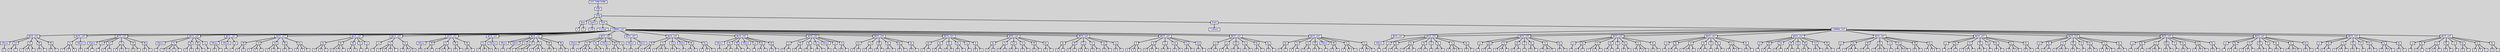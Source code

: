 digraph {

	ordering=out;
	ranksep=.4;
	bgcolor="lightgrey"; node [shape=box, fixedsize=false, fontsize=12, fontname="Helvetica-bold", fontcolor="blue"
		width=.25, height=.25, color="black", fillcolor="white", style="filled, solid, bold"];
	edge [arrowsize=.5, color="black", style="bold"]

  n0 [label="LIST_FUNCTIONS"];
  n1 [label="main"];
  n1 [label="main"];
  n2 [label="Song"];
  n2 [label="Song"];
  n3 [label="Beat"];
  n3 [label="Beat"];
  n4 [label="4"];
  n5 [label="4"];
  n6 [label="Speed"];
  n6 [label="Speed"];
  n7 [label="110"];
  n8 [label="Track"];
  n8 [label="Track"];
  n9 [label="\"Ocarina\""];
  n10 [label="COMPAS_LIST"];
  n10 [label="COMPAS_LIST"];
  n11 [label="NOTE_LIST"];
  n11 [label="NOTE_LIST"];
  n12 [label="Silence"];
  n12 [label="Silence"];
  n13 [label="b"];
  n14 [label="Sol"];
  n14 [label="Sol"];
  n15 [label="6"];
  n16 [label="c"];
  n17 [label="Fa"];
  n17 [label="Fa"];
  n18 [label="#"];
  n19 [label="6"];
  n20 [label="c"];
  n21 [label="Mi"];
  n21 [label="Mi"];
  n22 [label="6"];
  n23 [label="c"];
  n24 [label="Mi"];
  n24 [label="Mi"];
  n25 [label="6"];
  n26 [label="c"];
  n27 [label="NOTE_LIST"];
  n27 [label="NOTE_LIST"];
  n28 [label="Fa"];
  n28 [label="Fa"];
  n29 [label="#"];
  n30 [label="6"];
  n31 [label="b"];
  n32 [label="Silence"];
  n32 [label="Silence"];
  n33 [label="b"];
  n34 [label="NOTE_LIST"];
  n34 [label="NOTE_LIST"];
  n35 [label="Silence"];
  n35 [label="Silence"];
  n36 [label="n"];
  n37 [label="*"];
  n38 [label="La"];
  n38 [label="La"];
  n39 [label="c"];
  n40 [label="Sol"];
  n40 [label="Sol"];
  n41 [label="6"];
  n42 [label="c"];
  n43 [label="Fa"];
  n43 [label="Fa"];
  n44 [label="#"];
  n45 [label="6"];
  n46 [label="c"];
  n47 [label="Mi"];
  n47 [label="Mi"];
  n48 [label="6"];
  n49 [label="c"];
  n50 [label="Mi"];
  n50 [label="Mi"];
  n51 [label="6"];
  n52 [label="c"];
  n53 [label="NOTE_LIST"];
  n53 [label="NOTE_LIST"];
  n54 [label="Silence"];
  n54 [label="Silence"];
  n55 [label="c"];
  n56 [label="Fa"];
  n56 [label="Fa"];
  n57 [label="#"];
  n58 [label="6"];
  n59 [label="n"];
  n60 [label="*"];
  n61 [label="Re"];
  n61 [label="Re"];
  n62 [label="6"];
  n63 [label="n"];
  n64 [label="Mi"];
  n64 [label="Mi"];
  n65 [label="6"];
  n66 [label="c"];
  n67 [label="La"];
  n67 [label="La"];
  n68 [label="c"];
  n69 [label="NOTE_LIST"];
  n69 [label="NOTE_LIST"];
  n70 [label="Silence"];
  n70 [label="Silence"];
  n71 [label="b"];
  n72 [label="*"];
  n73 [label="Silence"];
  n73 [label="Silence"];
  n74 [label="c"];
  n75 [label="La"];
  n75 [label="La"];
  n76 [label="c"];
  n77 [label="NOTE_LIST"];
  n77 [label="NOTE_LIST"];
  n78 [label="Mi"];
  n78 [label="Mi"];
  n79 [label="6"];
  n80 [label="n"];
  n81 [label="Fa"];
  n81 [label="Fa"];
  n82 [label="#"];
  n83 [label="6"];
  n84 [label="c"];
  n85 [label="Sol"];
  n85 [label="Sol"];
  n86 [label="6"];
  n87 [label="n"];
  n88 [label="*"];
  n89 [label="Mi"];
  n89 [label="Mi"];
  n90 [label="6"];
  n91 [label="c"];
  n92 [label="Do"];
  n92 [label="Do"];
  n93 [label="#"];
  n94 [label="6"];
  n95 [label="c"];
  n96 [label="NOTE_LIST"];
  n96 [label="NOTE_LIST"];
  n97 [label="Do"];
  n97 [label="Do"];
  n98 [label="#"];
  n99 [label="6"];
  n100 [label="c"];
  n101 [label="Re"];
  n101 [label="Re"];
  n102 [label="6"];
  n103 [label="n"];
  n104 [label="*"];
  n105 [label="Mi"];
  n105 [label="Mi"];
  n106 [label="6"];
  n107 [label="n"];
  n108 [label="La"];
  n108 [label="La"];
  n109 [label="c"];
  n110 [label="La"];
  n110 [label="La"];
  n111 [label="c"];
  n112 [label="NOTE_LIST"];
  n112 [label="NOTE_LIST"];
  n113 [label="La"];
  n113 [label="La"];
  n114 [label="c"];
  n115 [label="Fa"];
  n115 [label="Fa"];
  n116 [label="#"];
  n117 [label="6"];
  n118 [label="n"];
  n119 [label="*"];
  n120 [label="Fa"];
  n120 [label="Fa"];
  n121 [label="#"];
  n122 [label="6"];
  n123 [label="b"];
  n124 [label="NOTE_LIST"];
  n124 [label="NOTE_LIST"];
  n125 [label="Silence"];
  n125 [label="Silence"];
  n126 [label="b"];
  n127 [label="Mi"];
  n127 [label="Mi"];
  n128 [label="6"];
  n129 [label="c"];
  n130 [label="Fa"];
  n130 [label="Fa"];
  n131 [label="#"];
  n132 [label="6"];
  n133 [label="c"];
  n134 [label="Mi"];
  n134 [label="Mi"];
  n135 [label="6"];
  n136 [label="c"];
  n137 [label="Mi"];
  n137 [label="Mi"];
  n138 [label="6"];
  n139 [label="c"];
  n140 [label="NOTE_LIST"];
  n140 [label="NOTE_LIST"];
  n141 [label="Fa"];
  n141 [label="Fa"];
  n142 [label="#"];
  n143 [label="6"];
  n144 [label="b"];
  n145 [label="Silence"];
  n145 [label="Silence"];
  n146 [label="b"];
  n147 [label="NOTE_LIST"];
  n147 [label="NOTE_LIST"];
  n148 [label="Silence"];
  n148 [label="Silence"];
  n149 [label="n"];
  n150 [label="Silence"];
  n150 [label="Silence"];
  n151 [label="c"];
  n152 [label="La"];
  n152 [label="La"];
  n153 [label="c"];
  n154 [label="Sol"];
  n154 [label="Sol"];
  n155 [label="6"];
  n156 [label="c"];
  n157 [label="Fa"];
  n157 [label="Fa"];
  n158 [label="#"];
  n159 [label="6"];
  n160 [label="c"];
  n161 [label="Mi"];
  n161 [label="Mi"];
  n162 [label="6"];
  n163 [label="c"];
  n164 [label="Mi"];
  n164 [label="Mi"];
  n165 [label="6"];
  n166 [label="c"];
  n167 [label="NOTE_LIST"];
  n167 [label="NOTE_LIST"];
  n168 [label="Silence"];
  n168 [label="Silence"];
  n169 [label="n"];
  n170 [label="Fa"];
  n170 [label="Fa"];
  n171 [label="#"];
  n172 [label="6"];
  n173 [label="c"];
  n174 [label="Re"];
  n174 [label="Re"];
  n175 [label="6"];
  n176 [label="c"];
  n177 [label="Silence"];
  n177 [label="Silence"];
  n178 [label="n"];
  n179 [label="Mi"];
  n179 [label="Mi"];
  n180 [label="6"];
  n181 [label="c"];
  n182 [label="La"];
  n182 [label="La"];
  n183 [label="c"];
  n184 [label="NOTE_LIST"];
  n184 [label="NOTE_LIST"];
  n185 [label="Silence"];
  n185 [label="Silence"];
  n186 [label="b"];
  n187 [label="Silence"];
  n187 [label="Silence"];
  n188 [label="b"];
  n189 [label="NOTE_LIST"];
  n189 [label="NOTE_LIST"];
  n190 [label="Mi"];
  n190 [label="Mi"];
  n191 [label="6"];
  n192 [label="n"];
  n193 [label="Fa"];
  n193 [label="Fa"];
  n194 [label="#"];
  n195 [label="6"];
  n196 [label="c"];
  n197 [label="Sol"];
  n197 [label="Sol"];
  n198 [label="6"];
  n199 [label="c"];
  n200 [label="Silence"];
  n200 [label="Silence"];
  n201 [label="n"];
  n202 [label="Mi"];
  n202 [label="Mi"];
  n203 [label="6"];
  n204 [label="c"];
  n205 [label="Do"];
  n205 [label="Do"];
  n206 [label="#"];
  n207 [label="6"];
  n208 [label="c"];
  n209 [label="NOTE_LIST"];
  n209 [label="NOTE_LIST"];
  n210 [label="Silence"];
  n210 [label="Silence"];
  n211 [label="n"];
  n212 [label="Re"];
  n212 [label="Re"];
  n213 [label="6"];
  n214 [label="c"];
  n215 [label="Mi"];
  n215 [label="Mi"];
  n216 [label="6"];
  n217 [label="c"];
  n218 [label="Silence"];
  n218 [label="Silence"];
  n219 [label="c"];
  n220 [label="La"];
  n220 [label="La"];
  n221 [label="c"];
  n222 [label="Re"];
  n222 [label="Re"];
  n223 [label="6"];
  n224 [label="c"];
  n225 [label="Mi"];
  n225 [label="Mi"];
  n226 [label="6"];
  n227 [label="c"];
  n228 [label="NOTE_LIST"];
  n228 [label="NOTE_LIST"];
  n229 [label="Fa"];
  n229 [label="Fa"];
  n230 [label="6"];
  n231 [label="c"];
  n232 [label="Mi"];
  n232 [label="Mi"];
  n233 [label="6"];
  n234 [label="c"];
  n235 [label="Re"];
  n235 [label="Re"];
  n236 [label="6"];
  n237 [label="c"];
  n238 [label="Do"];
  n238 [label="Do"];
  n239 [label="6"];
  n240 [label="c"];
  n241 [label="Silence"];
  n241 [label="Silence"];
  n242 [label="n"];
  n243 [label="La"];
  n243 [label="La"];
  n244 [label="c"];
  n245 [label="Si"];
  n245 [label="Si"];
  n246 [label="&"];
  n247 [label="c"];
  n248 [label="NOTE_LIST"];
  n248 [label="NOTE_LIST"];
  n249 [label="Do"];
  n249 [label="Do"];
  n250 [label="6"];
  n251 [label="n"];
  n252 [label="Fa"];
  n252 [label="Fa"];
  n253 [label="6"];
  n254 [label="n"];
  n255 [label="Mi"];
  n255 [label="Mi"];
  n256 [label="6"];
  n257 [label="c"];
  n258 [label="Re"];
  n258 [label="Re"];
  n259 [label="6"];
  n260 [label="c"];
  n261 [label="Re"];
  n261 [label="Re"];
  n262 [label="6"];
  n263 [label="c"];
  n264 [label="Do"];
  n264 [label="Do"];
  n265 [label="6"];
  n266 [label="c"];
  n267 [label="NOTE_LIST"];
  n267 [label="NOTE_LIST"];
  n268 [label="Re"];
  n268 [label="Re"];
  n269 [label="6"];
  n270 [label="c"];
  n271 [label="Do"];
  n271 [label="Do"];
  n272 [label="6"];
  n273 [label="c"];
  n274 [label="Do"];
  n274 [label="Do"];
  n275 [label="6"];
  n276 [label="n"];
  n277 [label="Do"];
  n277 [label="Do"];
  n278 [label="6"];
  n279 [label="n"];
  n280 [label="La"];
  n280 [label="La"];
  n281 [label="c"];
  n282 [label="Si"];
  n282 [label="Si"];
  n283 [label="&"];
  n284 [label="c"];
  n285 [label="NOTE_LIST"];
  n285 [label="NOTE_LIST"];
  n286 [label="Do"];
  n286 [label="Do"];
  n287 [label="6"];
  n288 [label="n"];
  n289 [label="Fa"];
  n289 [label="Fa"];
  n290 [label="6"];
  n291 [label="n"];
  n292 [label="Sol"];
  n292 [label="Sol"];
  n293 [label="6"];
  n294 [label="c"];
  n295 [label="Fa"];
  n295 [label="Fa"];
  n296 [label="6"];
  n297 [label="c"];
  n298 [label="Mi"];
  n298 [label="Mi"];
  n299 [label="6"];
  n300 [label="c"];
  n301 [label="Re"];
  n301 [label="Re"];
  n302 [label="6"];
  n303 [label="c"];
  n304 [label="NOTE_LIST"];
  n304 [label="NOTE_LIST"];
  n305 [label="Re"];
  n305 [label="Re"];
  n306 [label="6"];
  n307 [label="c"];
  n308 [label="Mi"];
  n308 [label="Mi"];
  n309 [label="6"];
  n310 [label="c"];
  n311 [label="Fa"];
  n311 [label="Fa"];
  n312 [label="6"];
  n313 [label="n"];
  n314 [label="Fa"];
  n314 [label="Fa"];
  n315 [label="6"];
  n316 [label="n"];
  n317 [label="Sol"];
  n317 [label="Sol"];
  n318 [label="6"];
  n319 [label="c"];
  n320 [label="La"];
  n320 [label="La"];
  n321 [label="6"];
  n322 [label="c"];
  n323 [label="NOTE_LIST"];
  n323 [label="NOTE_LIST"];
  n324 [label="Si"];
  n324 [label="Si"];
  n325 [label="&"];
  n326 [label="6"];
  n327 [label="c"];
  n328 [label="Si"];
  n328 [label="Si"];
  n329 [label="&"];
  n330 [label="6"];
  n331 [label="c"];
  n332 [label="La"];
  n332 [label="La"];
  n333 [label="6"];
  n334 [label="n"];
  n335 [label="Sol"];
  n335 [label="Sol"];
  n336 [label="6"];
  n337 [label="n"];
  n338 [label="Fa"];
  n338 [label="Fa"];
  n339 [label="6"];
  n340 [label="c"];
  n341 [label="Sol"];
  n341 [label="Sol"];
  n342 [label="6"];
  n343 [label="c"];
  n344 [label="NOTE_LIST"];
  n344 [label="NOTE_LIST"];
  n345 [label="La"];
  n345 [label="La"];
  n346 [label="6"];
  n347 [label="c"];
  n348 [label="La"];
  n348 [label="La"];
  n349 [label="6"];
  n350 [label="c"];
  n351 [label="Sol"];
  n351 [label="Sol"];
  n352 [label="6"];
  n353 [label="n"];
  n354 [label="Fa"];
  n354 [label="Fa"];
  n355 [label="6"];
  n356 [label="n"];
  n357 [label="Re"];
  n357 [label="Re"];
  n358 [label="6"];
  n359 [label="c"];
  n360 [label="Do"];
  n360 [label="Do"];
  n361 [label="6"];
  n362 [label="c"];
  n363 [label="NOTE_LIST"];
  n363 [label="NOTE_LIST"];
  n364 [label="Re"];
  n364 [label="Re"];
  n365 [label="6"];
  n366 [label="c"];
  n367 [label="Fa"];
  n367 [label="Fa"];
  n368 [label="6"];
  n369 [label="c"];
  n370 [label="Fa"];
  n370 [label="Fa"];
  n371 [label="6"];
  n372 [label="c"];
  n373 [label="Mi"];
  n373 [label="Mi"];
  n374 [label="6"];
  n375 [label="c"];
  n376 [label="Silence"];
  n376 [label="Silence"];
  n377 [label="c"];
  n378 [label="Mi"];
  n378 [label="Mi"];
  n379 [label="6"];
  n380 [label="c"];
  n381 [label="Fa"];
  n381 [label="Fa"];
  n382 [label="#"];
  n383 [label="6"];
  n384 [label="c"];
  n385 [label="Fa"];
  n385 [label="Fa"];
  n386 [label="#"];
  n387 [label="6"];
  n388 [label="c"];
  n389 [label="Track"];
  n389 [label="Track"];
  n390 [label="\"Celesta\""];
  n391 [label="COMPAS_LIST"];
  n391 [label="COMPAS_LIST"];
  n392 [label="NOTE_LIST"];
  n392 [label="NOTE_LIST"];
  n393 [label="Silence"];
  n393 [label="Silence"];
  n394 [label="r"];
  n395 [label="NOTE_LIST"];
  n395 [label="NOTE_LIST"];
  n396 [label="La"];
  n396 [label="La"];
  n397 [label="c"];
  n398 [label="Re"];
  n398 [label="Re"];
  n399 [label="6"];
  n400 [label="c"];
  n401 [label="Fa"];
  n401 [label="Fa"];
  n402 [label="#"];
  n403 [label="6"];
  n404 [label="c"];
  n405 [label="Re"];
  n405 [label="Re"];
  n406 [label="6"];
  n407 [label="c"];
  n408 [label="Si"];
  n408 [label="Si"];
  n409 [label="c"];
  n410 [label="Re"];
  n410 [label="Re"];
  n411 [label="6"];
  n412 [label="c"];
  n413 [label="Fa"];
  n413 [label="Fa"];
  n414 [label="#"];
  n415 [label="6"];
  n416 [label="c"];
  n417 [label="Re"];
  n417 [label="Re"];
  n418 [label="6"];
  n419 [label="c"];
  n420 [label="NOTE_LIST"];
  n420 [label="NOTE_LIST"];
  n421 [label="La"];
  n421 [label="La"];
  n422 [label="c"];
  n423 [label="Re"];
  n423 [label="Re"];
  n424 [label="6"];
  n425 [label="c"];
  n426 [label="Fa"];
  n426 [label="Fa"];
  n427 [label="#"];
  n428 [label="6"];
  n429 [label="c"];
  n430 [label="Re"];
  n430 [label="Re"];
  n431 [label="6"];
  n432 [label="c"];
  n433 [label="Si"];
  n433 [label="Si"];
  n434 [label="c"];
  n435 [label="Re"];
  n435 [label="Re"];
  n436 [label="6"];
  n437 [label="c"];
  n438 [label="Fa"];
  n438 [label="Fa"];
  n439 [label="#"];
  n440 [label="6"];
  n441 [label="c"];
  n442 [label="Re"];
  n442 [label="Re"];
  n443 [label="6"];
  n444 [label="c"];
  n445 [label="NOTE_LIST"];
  n445 [label="NOTE_LIST"];
  n446 [label="La"];
  n446 [label="La"];
  n447 [label="c"];
  n448 [label="Re"];
  n448 [label="Re"];
  n449 [label="6"];
  n450 [label="c"];
  n451 [label="Fa"];
  n451 [label="Fa"];
  n452 [label="#"];
  n453 [label="6"];
  n454 [label="c"];
  n455 [label="Re"];
  n455 [label="Re"];
  n456 [label="6"];
  n457 [label="c"];
  n458 [label="Si"];
  n458 [label="Si"];
  n459 [label="c"];
  n460 [label="Re"];
  n460 [label="Re"];
  n461 [label="6"];
  n462 [label="c"];
  n463 [label="Fa"];
  n463 [label="Fa"];
  n464 [label="#"];
  n465 [label="6"];
  n466 [label="c"];
  n467 [label="Re"];
  n467 [label="Re"];
  n468 [label="6"];
  n469 [label="c"];
  n470 [label="NOTE_LIST"];
  n470 [label="NOTE_LIST"];
  n471 [label="La"];
  n471 [label="La"];
  n472 [label="c"];
  n473 [label="Re"];
  n473 [label="Re"];
  n474 [label="6"];
  n475 [label="c"];
  n476 [label="Fa"];
  n476 [label="Fa"];
  n477 [label="#"];
  n478 [label="6"];
  n479 [label="c"];
  n480 [label="Re"];
  n480 [label="Re"];
  n481 [label="6"];
  n482 [label="c"];
  n483 [label="Si"];
  n483 [label="Si"];
  n484 [label="c"];
  n485 [label="Re"];
  n485 [label="Re"];
  n486 [label="6"];
  n487 [label="c"];
  n488 [label="Fa"];
  n488 [label="Fa"];
  n489 [label="#"];
  n490 [label="6"];
  n491 [label="c"];
  n492 [label="Re"];
  n492 [label="Re"];
  n493 [label="6"];
  n494 [label="c"];
  n495 [label="NOTE_LIST"];
  n495 [label="NOTE_LIST"];
  n496 [label="Si"];
  n496 [label="Si"];
  n497 [label="c"];
  n498 [label="Mi"];
  n498 [label="Mi"];
  n499 [label="6"];
  n500 [label="c"];
  n501 [label="Sol"];
  n501 [label="Sol"];
  n502 [label="6"];
  n503 [label="c"];
  n504 [label="Mi"];
  n504 [label="Mi"];
  n505 [label="6"];
  n506 [label="c"];
  n507 [label="Si"];
  n507 [label="Si"];
  n508 [label="c"];
  n509 [label="Mi"];
  n509 [label="Mi"];
  n510 [label="6"];
  n511 [label="c"];
  n512 [label="Sol"];
  n512 [label="Sol"];
  n513 [label="6"];
  n514 [label="c"];
  n515 [label="Mi"];
  n515 [label="Mi"];
  n516 [label="6"];
  n517 [label="c"];
  n518 [label="NOTE_LIST"];
  n518 [label="NOTE_LIST"];
  n519 [label="La"];
  n519 [label="La"];
  n520 [label="c"];
  n521 [label="Do"];
  n521 [label="Do"];
  n522 [label="#"];
  n523 [label="6"];
  n524 [label="c"];
  n525 [label="Mi"];
  n525 [label="Mi"];
  n526 [label="6"];
  n527 [label="c"];
  n528 [label="Do"];
  n528 [label="Do"];
  n529 [label="#"];
  n530 [label="6"];
  n531 [label="c"];
  n532 [label="La"];
  n532 [label="La"];
  n533 [label="c"];
  n534 [label="Do"];
  n534 [label="Do"];
  n535 [label="#"];
  n536 [label="6"];
  n537 [label="c"];
  n538 [label="Mi"];
  n538 [label="Mi"];
  n539 [label="6"];
  n540 [label="c"];
  n541 [label="Do"];
  n541 [label="Do"];
  n542 [label="#"];
  n543 [label="6"];
  n544 [label="c"];
  n545 [label="NOTE_LIST"];
  n545 [label="NOTE_LIST"];
  n546 [label="La"];
  n546 [label="La"];
  n547 [label="c"];
  n548 [label="Re"];
  n548 [label="Re"];
  n549 [label="6"];
  n550 [label="c"];
  n551 [label="Fa"];
  n551 [label="Fa"];
  n552 [label="#"];
  n553 [label="6"];
  n554 [label="c"];
  n555 [label="Re"];
  n555 [label="Re"];
  n556 [label="6"];
  n557 [label="c"];
  n558 [label="Si"];
  n558 [label="Si"];
  n559 [label="c"];
  n560 [label="Re"];
  n560 [label="Re"];
  n561 [label="6"];
  n562 [label="c"];
  n563 [label="Fa"];
  n563 [label="Fa"];
  n564 [label="#"];
  n565 [label="6"];
  n566 [label="c"];
  n567 [label="Re"];
  n567 [label="Re"];
  n568 [label="6"];
  n569 [label="c"];
  n570 [label="NOTE_LIST"];
  n570 [label="NOTE_LIST"];
  n571 [label="La"];
  n571 [label="La"];
  n572 [label="c"];
  n573 [label="Re"];
  n573 [label="Re"];
  n574 [label="6"];
  n575 [label="c"];
  n576 [label="Fa"];
  n576 [label="Fa"];
  n577 [label="#"];
  n578 [label="6"];
  n579 [label="c"];
  n580 [label="Re"];
  n580 [label="Re"];
  n581 [label="6"];
  n582 [label="c"];
  n583 [label="Si"];
  n583 [label="Si"];
  n584 [label="c"];
  n585 [label="Re"];
  n585 [label="Re"];
  n586 [label="6"];
  n587 [label="c"];
  n588 [label="Fa"];
  n588 [label="Fa"];
  n589 [label="#"];
  n590 [label="6"];
  n591 [label="c"];
  n592 [label="Re"];
  n592 [label="Re"];
  n593 [label="6"];
  n594 [label="c"];
  n595 [label="NOTE_LIST"];
  n595 [label="NOTE_LIST"];
  n596 [label="La"];
  n596 [label="La"];
  n597 [label="c"];
  n598 [label="Re"];
  n598 [label="Re"];
  n599 [label="6"];
  n600 [label="c"];
  n601 [label="Fa"];
  n601 [label="Fa"];
  n602 [label="#"];
  n603 [label="6"];
  n604 [label="c"];
  n605 [label="Re"];
  n605 [label="Re"];
  n606 [label="6"];
  n607 [label="c"];
  n608 [label="Si"];
  n608 [label="Si"];
  n609 [label="c"];
  n610 [label="Re"];
  n610 [label="Re"];
  n611 [label="6"];
  n612 [label="c"];
  n613 [label="Fa"];
  n613 [label="Fa"];
  n614 [label="#"];
  n615 [label="6"];
  n616 [label="c"];
  n617 [label="Re"];
  n617 [label="Re"];
  n618 [label="6"];
  n619 [label="c"];
  n620 [label="NOTE_LIST"];
  n620 [label="NOTE_LIST"];
  n621 [label="La"];
  n621 [label="La"];
  n622 [label="c"];
  n623 [label="Re"];
  n623 [label="Re"];
  n624 [label="6"];
  n625 [label="c"];
  n626 [label="Fa"];
  n626 [label="Fa"];
  n627 [label="#"];
  n628 [label="6"];
  n629 [label="c"];
  n630 [label="Re"];
  n630 [label="Re"];
  n631 [label="6"];
  n632 [label="c"];
  n633 [label="Si"];
  n633 [label="Si"];
  n634 [label="c"];
  n635 [label="Re"];
  n635 [label="Re"];
  n636 [label="6"];
  n637 [label="c"];
  n638 [label="Fa"];
  n638 [label="Fa"];
  n639 [label="#"];
  n640 [label="6"];
  n641 [label="c"];
  n642 [label="Re"];
  n642 [label="Re"];
  n643 [label="6"];
  n644 [label="c"];
  n645 [label="NOTE_LIST"];
  n645 [label="NOTE_LIST"];
  n646 [label="La"];
  n646 [label="La"];
  n647 [label="c"];
  n648 [label="Re"];
  n648 [label="Re"];
  n649 [label="6"];
  n650 [label="c"];
  n651 [label="Fa"];
  n651 [label="Fa"];
  n652 [label="#"];
  n653 [label="6"];
  n654 [label="c"];
  n655 [label="Re"];
  n655 [label="Re"];
  n656 [label="6"];
  n657 [label="c"];
  n658 [label="Si"];
  n658 [label="Si"];
  n659 [label="c"];
  n660 [label="Re"];
  n660 [label="Re"];
  n661 [label="6"];
  n662 [label="c"];
  n663 [label="Fa"];
  n663 [label="Fa"];
  n664 [label="#"];
  n665 [label="6"];
  n666 [label="c"];
  n667 [label="Re"];
  n667 [label="Re"];
  n668 [label="6"];
  n669 [label="c"];
  n670 [label="NOTE_LIST"];
  n670 [label="NOTE_LIST"];
  n671 [label="La"];
  n671 [label="La"];
  n672 [label="c"];
  n673 [label="Re"];
  n673 [label="Re"];
  n674 [label="6"];
  n675 [label="c"];
  n676 [label="Fa"];
  n676 [label="Fa"];
  n677 [label="#"];
  n678 [label="6"];
  n679 [label="c"];
  n680 [label="Re"];
  n680 [label="Re"];
  n681 [label="6"];
  n682 [label="c"];
  n683 [label="La"];
  n683 [label="La"];
  n684 [label="c"];
  n685 [label="Re"];
  n685 [label="Re"];
  n686 [label="6"];
  n687 [label="c"];
  n688 [label="Fa"];
  n688 [label="Fa"];
  n689 [label="#"];
  n690 [label="6"];
  n691 [label="c"];
  n692 [label="Re"];
  n692 [label="Re"];
  n693 [label="6"];
  n694 [label="c"];

  n0 -> n1 // "LIST_FUNCTIONS" -> "main"
  n1 -> n2 // "main" -> "Song"
  n2 -> n3 // "Song" -> "Beat"
  n3 -> n4 // "Beat" -> "4"
  n3 -> n5 // "Beat" -> "4"
  n2 -> n6 // "Song" -> "Speed"
  n6 -> n7 // "Speed" -> "110"
  n2 -> n8 // "Song" -> "Track"
  n8 -> n9 // "Track" -> "\"Ocarina\""
  n8 -> n10 // "Track" -> "COMPAS_LIST"
  n10 -> n11 // "COMPAS_LIST" -> "NOTE_LIST"
  n11 -> n12 // "NOTE_LIST" -> "Silence"
  n12 -> n13 // "Silence" -> "b"
  n11 -> n14 // "NOTE_LIST" -> "Sol"
  n14 -> n15 // "Sol" -> "6"
  n14 -> n16 // "Sol" -> "c"
  n11 -> n17 // "NOTE_LIST" -> "Fa"
  n17 -> n18 // "Fa" -> "#"
  n17 -> n19 // "Fa" -> "6"
  n17 -> n20 // "Fa" -> "c"
  n11 -> n21 // "NOTE_LIST" -> "Mi"
  n21 -> n22 // "Mi" -> "6"
  n21 -> n23 // "Mi" -> "c"
  n11 -> n24 // "NOTE_LIST" -> "Mi"
  n24 -> n25 // "Mi" -> "6"
  n24 -> n26 // "Mi" -> "c"
  n10 -> n27 // "COMPAS_LIST" -> "NOTE_LIST"
  n27 -> n28 // "NOTE_LIST" -> "Fa"
  n28 -> n29 // "Fa" -> "#"
  n28 -> n30 // "Fa" -> "6"
  n28 -> n31 // "Fa" -> "b"
  n27 -> n32 // "NOTE_LIST" -> "Silence"
  n32 -> n33 // "Silence" -> "b"
  n10 -> n34 // "COMPAS_LIST" -> "NOTE_LIST"
  n34 -> n35 // "NOTE_LIST" -> "Silence"
  n35 -> n36 // "Silence" -> "n"
  n35 -> n37 // "Silence" -> "*"
  n34 -> n38 // "NOTE_LIST" -> "La"
  n38 -> n39 // "La" -> "c"
  n34 -> n40 // "NOTE_LIST" -> "Sol"
  n40 -> n41 // "Sol" -> "6"
  n40 -> n42 // "Sol" -> "c"
  n34 -> n43 // "NOTE_LIST" -> "Fa"
  n43 -> n44 // "Fa" -> "#"
  n43 -> n45 // "Fa" -> "6"
  n43 -> n46 // "Fa" -> "c"
  n34 -> n47 // "NOTE_LIST" -> "Mi"
  n47 -> n48 // "Mi" -> "6"
  n47 -> n49 // "Mi" -> "c"
  n34 -> n50 // "NOTE_LIST" -> "Mi"
  n50 -> n51 // "Mi" -> "6"
  n50 -> n52 // "Mi" -> "c"
  n10 -> n53 // "COMPAS_LIST" -> "NOTE_LIST"
  n53 -> n54 // "NOTE_LIST" -> "Silence"
  n54 -> n55 // "Silence" -> "c"
  n53 -> n56 // "NOTE_LIST" -> "Fa"
  n56 -> n57 // "Fa" -> "#"
  n56 -> n58 // "Fa" -> "6"
  n56 -> n59 // "Fa" -> "n"
  n56 -> n60 // "Fa" -> "*"
  n53 -> n61 // "NOTE_LIST" -> "Re"
  n61 -> n62 // "Re" -> "6"
  n61 -> n63 // "Re" -> "n"
  n53 -> n64 // "NOTE_LIST" -> "Mi"
  n64 -> n65 // "Mi" -> "6"
  n64 -> n66 // "Mi" -> "c"
  n53 -> n67 // "NOTE_LIST" -> "La"
  n67 -> n68 // "La" -> "c"
  n10 -> n69 // "COMPAS_LIST" -> "NOTE_LIST"
  n69 -> n70 // "NOTE_LIST" -> "Silence"
  n70 -> n71 // "Silence" -> "b"
  n70 -> n72 // "Silence" -> "*"
  n69 -> n73 // "NOTE_LIST" -> "Silence"
  n73 -> n74 // "Silence" -> "c"
  n69 -> n75 // "NOTE_LIST" -> "La"
  n75 -> n76 // "La" -> "c"
  n10 -> n77 // "COMPAS_LIST" -> "NOTE_LIST"
  n77 -> n78 // "NOTE_LIST" -> "Mi"
  n78 -> n79 // "Mi" -> "6"
  n78 -> n80 // "Mi" -> "n"
  n77 -> n81 // "NOTE_LIST" -> "Fa"
  n81 -> n82 // "Fa" -> "#"
  n81 -> n83 // "Fa" -> "6"
  n81 -> n84 // "Fa" -> "c"
  n77 -> n85 // "NOTE_LIST" -> "Sol"
  n85 -> n86 // "Sol" -> "6"
  n85 -> n87 // "Sol" -> "n"
  n85 -> n88 // "Sol" -> "*"
  n77 -> n89 // "NOTE_LIST" -> "Mi"
  n89 -> n90 // "Mi" -> "6"
  n89 -> n91 // "Mi" -> "c"
  n77 -> n92 // "NOTE_LIST" -> "Do"
  n92 -> n93 // "Do" -> "#"
  n92 -> n94 // "Do" -> "6"
  n92 -> n95 // "Do" -> "c"
  n10 -> n96 // "COMPAS_LIST" -> "NOTE_LIST"
  n96 -> n97 // "NOTE_LIST" -> "Do"
  n97 -> n98 // "Do" -> "#"
  n97 -> n99 // "Do" -> "6"
  n97 -> n100 // "Do" -> "c"
  n96 -> n101 // "NOTE_LIST" -> "Re"
  n101 -> n102 // "Re" -> "6"
  n101 -> n103 // "Re" -> "n"
  n101 -> n104 // "Re" -> "*"
  n96 -> n105 // "NOTE_LIST" -> "Mi"
  n105 -> n106 // "Mi" -> "6"
  n105 -> n107 // "Mi" -> "n"
  n96 -> n108 // "NOTE_LIST" -> "La"
  n108 -> n109 // "La" -> "c"
  n96 -> n110 // "NOTE_LIST" -> "La"
  n110 -> n111 // "La" -> "c"
  n10 -> n112 // "COMPAS_LIST" -> "NOTE_LIST"
  n112 -> n113 // "NOTE_LIST" -> "La"
  n113 -> n114 // "La" -> "c"
  n112 -> n115 // "NOTE_LIST" -> "Fa"
  n115 -> n116 // "Fa" -> "#"
  n115 -> n117 // "Fa" -> "6"
  n115 -> n118 // "Fa" -> "n"
  n115 -> n119 // "Fa" -> "*"
  n112 -> n120 // "NOTE_LIST" -> "Fa"
  n120 -> n121 // "Fa" -> "#"
  n120 -> n122 // "Fa" -> "6"
  n120 -> n123 // "Fa" -> "b"
  n10 -> n124 // "COMPAS_LIST" -> "NOTE_LIST"
  n124 -> n125 // "NOTE_LIST" -> "Silence"
  n125 -> n126 // "Silence" -> "b"
  n124 -> n127 // "NOTE_LIST" -> "Mi"
  n127 -> n128 // "Mi" -> "6"
  n127 -> n129 // "Mi" -> "c"
  n124 -> n130 // "NOTE_LIST" -> "Fa"
  n130 -> n131 // "Fa" -> "#"
  n130 -> n132 // "Fa" -> "6"
  n130 -> n133 // "Fa" -> "c"
  n124 -> n134 // "NOTE_LIST" -> "Mi"
  n134 -> n135 // "Mi" -> "6"
  n134 -> n136 // "Mi" -> "c"
  n124 -> n137 // "NOTE_LIST" -> "Mi"
  n137 -> n138 // "Mi" -> "6"
  n137 -> n139 // "Mi" -> "c"
  n10 -> n140 // "COMPAS_LIST" -> "NOTE_LIST"
  n140 -> n141 // "NOTE_LIST" -> "Fa"
  n141 -> n142 // "Fa" -> "#"
  n141 -> n143 // "Fa" -> "6"
  n141 -> n144 // "Fa" -> "b"
  n140 -> n145 // "NOTE_LIST" -> "Silence"
  n145 -> n146 // "Silence" -> "b"
  n10 -> n147 // "COMPAS_LIST" -> "NOTE_LIST"
  n147 -> n148 // "NOTE_LIST" -> "Silence"
  n148 -> n149 // "Silence" -> "n"
  n147 -> n150 // "NOTE_LIST" -> "Silence"
  n150 -> n151 // "Silence" -> "c"
  n147 -> n152 // "NOTE_LIST" -> "La"
  n152 -> n153 // "La" -> "c"
  n147 -> n154 // "NOTE_LIST" -> "Sol"
  n154 -> n155 // "Sol" -> "6"
  n154 -> n156 // "Sol" -> "c"
  n147 -> n157 // "NOTE_LIST" -> "Fa"
  n157 -> n158 // "Fa" -> "#"
  n157 -> n159 // "Fa" -> "6"
  n157 -> n160 // "Fa" -> "c"
  n147 -> n161 // "NOTE_LIST" -> "Mi"
  n161 -> n162 // "Mi" -> "6"
  n161 -> n163 // "Mi" -> "c"
  n147 -> n164 // "NOTE_LIST" -> "Mi"
  n164 -> n165 // "Mi" -> "6"
  n164 -> n166 // "Mi" -> "c"
  n10 -> n167 // "COMPAS_LIST" -> "NOTE_LIST"
  n167 -> n168 // "NOTE_LIST" -> "Silence"
  n168 -> n169 // "Silence" -> "n"
  n167 -> n170 // "NOTE_LIST" -> "Fa"
  n170 -> n171 // "Fa" -> "#"
  n170 -> n172 // "Fa" -> "6"
  n170 -> n173 // "Fa" -> "c"
  n167 -> n174 // "NOTE_LIST" -> "Re"
  n174 -> n175 // "Re" -> "6"
  n174 -> n176 // "Re" -> "c"
  n167 -> n177 // "NOTE_LIST" -> "Silence"
  n177 -> n178 // "Silence" -> "n"
  n167 -> n179 // "NOTE_LIST" -> "Mi"
  n179 -> n180 // "Mi" -> "6"
  n179 -> n181 // "Mi" -> "c"
  n167 -> n182 // "NOTE_LIST" -> "La"
  n182 -> n183 // "La" -> "c"
  n10 -> n184 // "COMPAS_LIST" -> "NOTE_LIST"
  n184 -> n185 // "NOTE_LIST" -> "Silence"
  n185 -> n186 // "Silence" -> "b"
  n184 -> n187 // "NOTE_LIST" -> "Silence"
  n187 -> n188 // "Silence" -> "b"
  n10 -> n189 // "COMPAS_LIST" -> "NOTE_LIST"
  n189 -> n190 // "NOTE_LIST" -> "Mi"
  n190 -> n191 // "Mi" -> "6"
  n190 -> n192 // "Mi" -> "n"
  n189 -> n193 // "NOTE_LIST" -> "Fa"
  n193 -> n194 // "Fa" -> "#"
  n193 -> n195 // "Fa" -> "6"
  n193 -> n196 // "Fa" -> "c"
  n189 -> n197 // "NOTE_LIST" -> "Sol"
  n197 -> n198 // "Sol" -> "6"
  n197 -> n199 // "Sol" -> "c"
  n189 -> n200 // "NOTE_LIST" -> "Silence"
  n200 -> n201 // "Silence" -> "n"
  n189 -> n202 // "NOTE_LIST" -> "Mi"
  n202 -> n203 // "Mi" -> "6"
  n202 -> n204 // "Mi" -> "c"
  n189 -> n205 // "NOTE_LIST" -> "Do"
  n205 -> n206 // "Do" -> "#"
  n205 -> n207 // "Do" -> "6"
  n205 -> n208 // "Do" -> "c"
  n10 -> n209 // "COMPAS_LIST" -> "NOTE_LIST"
  n209 -> n210 // "NOTE_LIST" -> "Silence"
  n210 -> n211 // "Silence" -> "n"
  n209 -> n212 // "NOTE_LIST" -> "Re"
  n212 -> n213 // "Re" -> "6"
  n212 -> n214 // "Re" -> "c"
  n209 -> n215 // "NOTE_LIST" -> "Mi"
  n215 -> n216 // "Mi" -> "6"
  n215 -> n217 // "Mi" -> "c"
  n209 -> n218 // "NOTE_LIST" -> "Silence"
  n218 -> n219 // "Silence" -> "c"
  n209 -> n220 // "NOTE_LIST" -> "La"
  n220 -> n221 // "La" -> "c"
  n209 -> n222 // "NOTE_LIST" -> "Re"
  n222 -> n223 // "Re" -> "6"
  n222 -> n224 // "Re" -> "c"
  n209 -> n225 // "NOTE_LIST" -> "Mi"
  n225 -> n226 // "Mi" -> "6"
  n225 -> n227 // "Mi" -> "c"
  n10 -> n228 // "COMPAS_LIST" -> "NOTE_LIST"
  n228 -> n229 // "NOTE_LIST" -> "Fa"
  n229 -> n230 // "Fa" -> "6"
  n229 -> n231 // "Fa" -> "c"
  n228 -> n232 // "NOTE_LIST" -> "Mi"
  n232 -> n233 // "Mi" -> "6"
  n232 -> n234 // "Mi" -> "c"
  n228 -> n235 // "NOTE_LIST" -> "Re"
  n235 -> n236 // "Re" -> "6"
  n235 -> n237 // "Re" -> "c"
  n228 -> n238 // "NOTE_LIST" -> "Do"
  n238 -> n239 // "Do" -> "6"
  n238 -> n240 // "Do" -> "c"
  n228 -> n241 // "NOTE_LIST" -> "Silence"
  n241 -> n242 // "Silence" -> "n"
  n228 -> n243 // "NOTE_LIST" -> "La"
  n243 -> n244 // "La" -> "c"
  n228 -> n245 // "NOTE_LIST" -> "Si"
  n245 -> n246 // "Si" -> "&"
  n245 -> n247 // "Si" -> "c"
  n10 -> n248 // "COMPAS_LIST" -> "NOTE_LIST"
  n248 -> n249 // "NOTE_LIST" -> "Do"
  n249 -> n250 // "Do" -> "6"
  n249 -> n251 // "Do" -> "n"
  n248 -> n252 // "NOTE_LIST" -> "Fa"
  n252 -> n253 // "Fa" -> "6"
  n252 -> n254 // "Fa" -> "n"
  n248 -> n255 // "NOTE_LIST" -> "Mi"
  n255 -> n256 // "Mi" -> "6"
  n255 -> n257 // "Mi" -> "c"
  n248 -> n258 // "NOTE_LIST" -> "Re"
  n258 -> n259 // "Re" -> "6"
  n258 -> n260 // "Re" -> "c"
  n248 -> n261 // "NOTE_LIST" -> "Re"
  n261 -> n262 // "Re" -> "6"
  n261 -> n263 // "Re" -> "c"
  n248 -> n264 // "NOTE_LIST" -> "Do"
  n264 -> n265 // "Do" -> "6"
  n264 -> n266 // "Do" -> "c"
  n10 -> n267 // "COMPAS_LIST" -> "NOTE_LIST"
  n267 -> n268 // "NOTE_LIST" -> "Re"
  n268 -> n269 // "Re" -> "6"
  n268 -> n270 // "Re" -> "c"
  n267 -> n271 // "NOTE_LIST" -> "Do"
  n271 -> n272 // "Do" -> "6"
  n271 -> n273 // "Do" -> "c"
  n267 -> n274 // "NOTE_LIST" -> "Do"
  n274 -> n275 // "Do" -> "6"
  n274 -> n276 // "Do" -> "n"
  n267 -> n277 // "NOTE_LIST" -> "Do"
  n277 -> n278 // "Do" -> "6"
  n277 -> n279 // "Do" -> "n"
  n267 -> n280 // "NOTE_LIST" -> "La"
  n280 -> n281 // "La" -> "c"
  n267 -> n282 // "NOTE_LIST" -> "Si"
  n282 -> n283 // "Si" -> "&"
  n282 -> n284 // "Si" -> "c"
  n10 -> n285 // "COMPAS_LIST" -> "NOTE_LIST"
  n285 -> n286 // "NOTE_LIST" -> "Do"
  n286 -> n287 // "Do" -> "6"
  n286 -> n288 // "Do" -> "n"
  n285 -> n289 // "NOTE_LIST" -> "Fa"
  n289 -> n290 // "Fa" -> "6"
  n289 -> n291 // "Fa" -> "n"
  n285 -> n292 // "NOTE_LIST" -> "Sol"
  n292 -> n293 // "Sol" -> "6"
  n292 -> n294 // "Sol" -> "c"
  n285 -> n295 // "NOTE_LIST" -> "Fa"
  n295 -> n296 // "Fa" -> "6"
  n295 -> n297 // "Fa" -> "c"
  n285 -> n298 // "NOTE_LIST" -> "Mi"
  n298 -> n299 // "Mi" -> "6"
  n298 -> n300 // "Mi" -> "c"
  n285 -> n301 // "NOTE_LIST" -> "Re"
  n301 -> n302 // "Re" -> "6"
  n301 -> n303 // "Re" -> "c"
  n10 -> n304 // "COMPAS_LIST" -> "NOTE_LIST"
  n304 -> n305 // "NOTE_LIST" -> "Re"
  n305 -> n306 // "Re" -> "6"
  n305 -> n307 // "Re" -> "c"
  n304 -> n308 // "NOTE_LIST" -> "Mi"
  n308 -> n309 // "Mi" -> "6"
  n308 -> n310 // "Mi" -> "c"
  n304 -> n311 // "NOTE_LIST" -> "Fa"
  n311 -> n312 // "Fa" -> "6"
  n311 -> n313 // "Fa" -> "n"
  n304 -> n314 // "NOTE_LIST" -> "Fa"
  n314 -> n315 // "Fa" -> "6"
  n314 -> n316 // "Fa" -> "n"
  n304 -> n317 // "NOTE_LIST" -> "Sol"
  n317 -> n318 // "Sol" -> "6"
  n317 -> n319 // "Sol" -> "c"
  n304 -> n320 // "NOTE_LIST" -> "La"
  n320 -> n321 // "La" -> "6"
  n320 -> n322 // "La" -> "c"
  n10 -> n323 // "COMPAS_LIST" -> "NOTE_LIST"
  n323 -> n324 // "NOTE_LIST" -> "Si"
  n324 -> n325 // "Si" -> "&"
  n324 -> n326 // "Si" -> "6"
  n324 -> n327 // "Si" -> "c"
  n323 -> n328 // "NOTE_LIST" -> "Si"
  n328 -> n329 // "Si" -> "&"
  n328 -> n330 // "Si" -> "6"
  n328 -> n331 // "Si" -> "c"
  n323 -> n332 // "NOTE_LIST" -> "La"
  n332 -> n333 // "La" -> "6"
  n332 -> n334 // "La" -> "n"
  n323 -> n335 // "NOTE_LIST" -> "Sol"
  n335 -> n336 // "Sol" -> "6"
  n335 -> n337 // "Sol" -> "n"
  n323 -> n338 // "NOTE_LIST" -> "Fa"
  n338 -> n339 // "Fa" -> "6"
  n338 -> n340 // "Fa" -> "c"
  n323 -> n341 // "NOTE_LIST" -> "Sol"
  n341 -> n342 // "Sol" -> "6"
  n341 -> n343 // "Sol" -> "c"
  n10 -> n344 // "COMPAS_LIST" -> "NOTE_LIST"
  n344 -> n345 // "NOTE_LIST" -> "La"
  n345 -> n346 // "La" -> "6"
  n345 -> n347 // "La" -> "c"
  n344 -> n348 // "NOTE_LIST" -> "La"
  n348 -> n349 // "La" -> "6"
  n348 -> n350 // "La" -> "c"
  n344 -> n351 // "NOTE_LIST" -> "Sol"
  n351 -> n352 // "Sol" -> "6"
  n351 -> n353 // "Sol" -> "n"
  n344 -> n354 // "NOTE_LIST" -> "Fa"
  n354 -> n355 // "Fa" -> "6"
  n354 -> n356 // "Fa" -> "n"
  n344 -> n357 // "NOTE_LIST" -> "Re"
  n357 -> n358 // "Re" -> "6"
  n357 -> n359 // "Re" -> "c"
  n344 -> n360 // "NOTE_LIST" -> "Do"
  n360 -> n361 // "Do" -> "6"
  n360 -> n362 // "Do" -> "c"
  n10 -> n363 // "COMPAS_LIST" -> "NOTE_LIST"
  n363 -> n364 // "NOTE_LIST" -> "Re"
  n364 -> n365 // "Re" -> "6"
  n364 -> n366 // "Re" -> "c"
  n363 -> n367 // "NOTE_LIST" -> "Fa"
  n367 -> n368 // "Fa" -> "6"
  n367 -> n369 // "Fa" -> "c"
  n363 -> n370 // "NOTE_LIST" -> "Fa"
  n370 -> n371 // "Fa" -> "6"
  n370 -> n372 // "Fa" -> "c"
  n363 -> n373 // "NOTE_LIST" -> "Mi"
  n373 -> n374 // "Mi" -> "6"
  n373 -> n375 // "Mi" -> "c"
  n363 -> n376 // "NOTE_LIST" -> "Silence"
  n376 -> n377 // "Silence" -> "c"
  n363 -> n378 // "NOTE_LIST" -> "Mi"
  n378 -> n379 // "Mi" -> "6"
  n378 -> n380 // "Mi" -> "c"
  n363 -> n381 // "NOTE_LIST" -> "Fa"
  n381 -> n382 // "Fa" -> "#"
  n381 -> n383 // "Fa" -> "6"
  n381 -> n384 // "Fa" -> "c"
  n363 -> n385 // "NOTE_LIST" -> "Fa"
  n385 -> n386 // "Fa" -> "#"
  n385 -> n387 // "Fa" -> "6"
  n385 -> n388 // "Fa" -> "c"
  n2 -> n389 // "Song" -> "Track"
  n389 -> n390 // "Track" -> "\"Celesta\""
  n389 -> n391 // "Track" -> "COMPAS_LIST"
  n391 -> n392 // "COMPAS_LIST" -> "NOTE_LIST"
  n392 -> n393 // "NOTE_LIST" -> "Silence"
  n393 -> n394 // "Silence" -> "r"
  n391 -> n395 // "COMPAS_LIST" -> "NOTE_LIST"
  n395 -> n396 // "NOTE_LIST" -> "La"
  n396 -> n397 // "La" -> "c"
  n395 -> n398 // "NOTE_LIST" -> "Re"
  n398 -> n399 // "Re" -> "6"
  n398 -> n400 // "Re" -> "c"
  n395 -> n401 // "NOTE_LIST" -> "Fa"
  n401 -> n402 // "Fa" -> "#"
  n401 -> n403 // "Fa" -> "6"
  n401 -> n404 // "Fa" -> "c"
  n395 -> n405 // "NOTE_LIST" -> "Re"
  n405 -> n406 // "Re" -> "6"
  n405 -> n407 // "Re" -> "c"
  n395 -> n408 // "NOTE_LIST" -> "Si"
  n408 -> n409 // "Si" -> "c"
  n395 -> n410 // "NOTE_LIST" -> "Re"
  n410 -> n411 // "Re" -> "6"
  n410 -> n412 // "Re" -> "c"
  n395 -> n413 // "NOTE_LIST" -> "Fa"
  n413 -> n414 // "Fa" -> "#"
  n413 -> n415 // "Fa" -> "6"
  n413 -> n416 // "Fa" -> "c"
  n395 -> n417 // "NOTE_LIST" -> "Re"
  n417 -> n418 // "Re" -> "6"
  n417 -> n419 // "Re" -> "c"
  n391 -> n420 // "COMPAS_LIST" -> "NOTE_LIST"
  n420 -> n421 // "NOTE_LIST" -> "La"
  n421 -> n422 // "La" -> "c"
  n420 -> n423 // "NOTE_LIST" -> "Re"
  n423 -> n424 // "Re" -> "6"
  n423 -> n425 // "Re" -> "c"
  n420 -> n426 // "NOTE_LIST" -> "Fa"
  n426 -> n427 // "Fa" -> "#"
  n426 -> n428 // "Fa" -> "6"
  n426 -> n429 // "Fa" -> "c"
  n420 -> n430 // "NOTE_LIST" -> "Re"
  n430 -> n431 // "Re" -> "6"
  n430 -> n432 // "Re" -> "c"
  n420 -> n433 // "NOTE_LIST" -> "Si"
  n433 -> n434 // "Si" -> "c"
  n420 -> n435 // "NOTE_LIST" -> "Re"
  n435 -> n436 // "Re" -> "6"
  n435 -> n437 // "Re" -> "c"
  n420 -> n438 // "NOTE_LIST" -> "Fa"
  n438 -> n439 // "Fa" -> "#"
  n438 -> n440 // "Fa" -> "6"
  n438 -> n441 // "Fa" -> "c"
  n420 -> n442 // "NOTE_LIST" -> "Re"
  n442 -> n443 // "Re" -> "6"
  n442 -> n444 // "Re" -> "c"
  n391 -> n445 // "COMPAS_LIST" -> "NOTE_LIST"
  n445 -> n446 // "NOTE_LIST" -> "La"
  n446 -> n447 // "La" -> "c"
  n445 -> n448 // "NOTE_LIST" -> "Re"
  n448 -> n449 // "Re" -> "6"
  n448 -> n450 // "Re" -> "c"
  n445 -> n451 // "NOTE_LIST" -> "Fa"
  n451 -> n452 // "Fa" -> "#"
  n451 -> n453 // "Fa" -> "6"
  n451 -> n454 // "Fa" -> "c"
  n445 -> n455 // "NOTE_LIST" -> "Re"
  n455 -> n456 // "Re" -> "6"
  n455 -> n457 // "Re" -> "c"
  n445 -> n458 // "NOTE_LIST" -> "Si"
  n458 -> n459 // "Si" -> "c"
  n445 -> n460 // "NOTE_LIST" -> "Re"
  n460 -> n461 // "Re" -> "6"
  n460 -> n462 // "Re" -> "c"
  n445 -> n463 // "NOTE_LIST" -> "Fa"
  n463 -> n464 // "Fa" -> "#"
  n463 -> n465 // "Fa" -> "6"
  n463 -> n466 // "Fa" -> "c"
  n445 -> n467 // "NOTE_LIST" -> "Re"
  n467 -> n468 // "Re" -> "6"
  n467 -> n469 // "Re" -> "c"
  n391 -> n470 // "COMPAS_LIST" -> "NOTE_LIST"
  n470 -> n471 // "NOTE_LIST" -> "La"
  n471 -> n472 // "La" -> "c"
  n470 -> n473 // "NOTE_LIST" -> "Re"
  n473 -> n474 // "Re" -> "6"
  n473 -> n475 // "Re" -> "c"
  n470 -> n476 // "NOTE_LIST" -> "Fa"
  n476 -> n477 // "Fa" -> "#"
  n476 -> n478 // "Fa" -> "6"
  n476 -> n479 // "Fa" -> "c"
  n470 -> n480 // "NOTE_LIST" -> "Re"
  n480 -> n481 // "Re" -> "6"
  n480 -> n482 // "Re" -> "c"
  n470 -> n483 // "NOTE_LIST" -> "Si"
  n483 -> n484 // "Si" -> "c"
  n470 -> n485 // "NOTE_LIST" -> "Re"
  n485 -> n486 // "Re" -> "6"
  n485 -> n487 // "Re" -> "c"
  n470 -> n488 // "NOTE_LIST" -> "Fa"
  n488 -> n489 // "Fa" -> "#"
  n488 -> n490 // "Fa" -> "6"
  n488 -> n491 // "Fa" -> "c"
  n470 -> n492 // "NOTE_LIST" -> "Re"
  n492 -> n493 // "Re" -> "6"
  n492 -> n494 // "Re" -> "c"
  n391 -> n495 // "COMPAS_LIST" -> "NOTE_LIST"
  n495 -> n496 // "NOTE_LIST" -> "Si"
  n496 -> n497 // "Si" -> "c"
  n495 -> n498 // "NOTE_LIST" -> "Mi"
  n498 -> n499 // "Mi" -> "6"
  n498 -> n500 // "Mi" -> "c"
  n495 -> n501 // "NOTE_LIST" -> "Sol"
  n501 -> n502 // "Sol" -> "6"
  n501 -> n503 // "Sol" -> "c"
  n495 -> n504 // "NOTE_LIST" -> "Mi"
  n504 -> n505 // "Mi" -> "6"
  n504 -> n506 // "Mi" -> "c"
  n495 -> n507 // "NOTE_LIST" -> "Si"
  n507 -> n508 // "Si" -> "c"
  n495 -> n509 // "NOTE_LIST" -> "Mi"
  n509 -> n510 // "Mi" -> "6"
  n509 -> n511 // "Mi" -> "c"
  n495 -> n512 // "NOTE_LIST" -> "Sol"
  n512 -> n513 // "Sol" -> "6"
  n512 -> n514 // "Sol" -> "c"
  n495 -> n515 // "NOTE_LIST" -> "Mi"
  n515 -> n516 // "Mi" -> "6"
  n515 -> n517 // "Mi" -> "c"
  n391 -> n518 // "COMPAS_LIST" -> "NOTE_LIST"
  n518 -> n519 // "NOTE_LIST" -> "La"
  n519 -> n520 // "La" -> "c"
  n518 -> n521 // "NOTE_LIST" -> "Do"
  n521 -> n522 // "Do" -> "#"
  n521 -> n523 // "Do" -> "6"
  n521 -> n524 // "Do" -> "c"
  n518 -> n525 // "NOTE_LIST" -> "Mi"
  n525 -> n526 // "Mi" -> "6"
  n525 -> n527 // "Mi" -> "c"
  n518 -> n528 // "NOTE_LIST" -> "Do"
  n528 -> n529 // "Do" -> "#"
  n528 -> n530 // "Do" -> "6"
  n528 -> n531 // "Do" -> "c"
  n518 -> n532 // "NOTE_LIST" -> "La"
  n532 -> n533 // "La" -> "c"
  n518 -> n534 // "NOTE_LIST" -> "Do"
  n534 -> n535 // "Do" -> "#"
  n534 -> n536 // "Do" -> "6"
  n534 -> n537 // "Do" -> "c"
  n518 -> n538 // "NOTE_LIST" -> "Mi"
  n538 -> n539 // "Mi" -> "6"
  n538 -> n540 // "Mi" -> "c"
  n518 -> n541 // "NOTE_LIST" -> "Do"
  n541 -> n542 // "Do" -> "#"
  n541 -> n543 // "Do" -> "6"
  n541 -> n544 // "Do" -> "c"
  n391 -> n545 // "COMPAS_LIST" -> "NOTE_LIST"
  n545 -> n546 // "NOTE_LIST" -> "La"
  n546 -> n547 // "La" -> "c"
  n545 -> n548 // "NOTE_LIST" -> "Re"
  n548 -> n549 // "Re" -> "6"
  n548 -> n550 // "Re" -> "c"
  n545 -> n551 // "NOTE_LIST" -> "Fa"
  n551 -> n552 // "Fa" -> "#"
  n551 -> n553 // "Fa" -> "6"
  n551 -> n554 // "Fa" -> "c"
  n545 -> n555 // "NOTE_LIST" -> "Re"
  n555 -> n556 // "Re" -> "6"
  n555 -> n557 // "Re" -> "c"
  n545 -> n558 // "NOTE_LIST" -> "Si"
  n558 -> n559 // "Si" -> "c"
  n545 -> n560 // "NOTE_LIST" -> "Re"
  n560 -> n561 // "Re" -> "6"
  n560 -> n562 // "Re" -> "c"
  n545 -> n563 // "NOTE_LIST" -> "Fa"
  n563 -> n564 // "Fa" -> "#"
  n563 -> n565 // "Fa" -> "6"
  n563 -> n566 // "Fa" -> "c"
  n545 -> n567 // "NOTE_LIST" -> "Re"
  n567 -> n568 // "Re" -> "6"
  n567 -> n569 // "Re" -> "c"
  n391 -> n570 // "COMPAS_LIST" -> "NOTE_LIST"
  n570 -> n571 // "NOTE_LIST" -> "La"
  n571 -> n572 // "La" -> "c"
  n570 -> n573 // "NOTE_LIST" -> "Re"
  n573 -> n574 // "Re" -> "6"
  n573 -> n575 // "Re" -> "c"
  n570 -> n576 // "NOTE_LIST" -> "Fa"
  n576 -> n577 // "Fa" -> "#"
  n576 -> n578 // "Fa" -> "6"
  n576 -> n579 // "Fa" -> "c"
  n570 -> n580 // "NOTE_LIST" -> "Re"
  n580 -> n581 // "Re" -> "6"
  n580 -> n582 // "Re" -> "c"
  n570 -> n583 // "NOTE_LIST" -> "Si"
  n583 -> n584 // "Si" -> "c"
  n570 -> n585 // "NOTE_LIST" -> "Re"
  n585 -> n586 // "Re" -> "6"
  n585 -> n587 // "Re" -> "c"
  n570 -> n588 // "NOTE_LIST" -> "Fa"
  n588 -> n589 // "Fa" -> "#"
  n588 -> n590 // "Fa" -> "6"
  n588 -> n591 // "Fa" -> "c"
  n570 -> n592 // "NOTE_LIST" -> "Re"
  n592 -> n593 // "Re" -> "6"
  n592 -> n594 // "Re" -> "c"
  n391 -> n595 // "COMPAS_LIST" -> "NOTE_LIST"
  n595 -> n596 // "NOTE_LIST" -> "La"
  n596 -> n597 // "La" -> "c"
  n595 -> n598 // "NOTE_LIST" -> "Re"
  n598 -> n599 // "Re" -> "6"
  n598 -> n600 // "Re" -> "c"
  n595 -> n601 // "NOTE_LIST" -> "Fa"
  n601 -> n602 // "Fa" -> "#"
  n601 -> n603 // "Fa" -> "6"
  n601 -> n604 // "Fa" -> "c"
  n595 -> n605 // "NOTE_LIST" -> "Re"
  n605 -> n606 // "Re" -> "6"
  n605 -> n607 // "Re" -> "c"
  n595 -> n608 // "NOTE_LIST" -> "Si"
  n608 -> n609 // "Si" -> "c"
  n595 -> n610 // "NOTE_LIST" -> "Re"
  n610 -> n611 // "Re" -> "6"
  n610 -> n612 // "Re" -> "c"
  n595 -> n613 // "NOTE_LIST" -> "Fa"
  n613 -> n614 // "Fa" -> "#"
  n613 -> n615 // "Fa" -> "6"
  n613 -> n616 // "Fa" -> "c"
  n595 -> n617 // "NOTE_LIST" -> "Re"
  n617 -> n618 // "Re" -> "6"
  n617 -> n619 // "Re" -> "c"
  n391 -> n620 // "COMPAS_LIST" -> "NOTE_LIST"
  n620 -> n621 // "NOTE_LIST" -> "La"
  n621 -> n622 // "La" -> "c"
  n620 -> n623 // "NOTE_LIST" -> "Re"
  n623 -> n624 // "Re" -> "6"
  n623 -> n625 // "Re" -> "c"
  n620 -> n626 // "NOTE_LIST" -> "Fa"
  n626 -> n627 // "Fa" -> "#"
  n626 -> n628 // "Fa" -> "6"
  n626 -> n629 // "Fa" -> "c"
  n620 -> n630 // "NOTE_LIST" -> "Re"
  n630 -> n631 // "Re" -> "6"
  n630 -> n632 // "Re" -> "c"
  n620 -> n633 // "NOTE_LIST" -> "Si"
  n633 -> n634 // "Si" -> "c"
  n620 -> n635 // "NOTE_LIST" -> "Re"
  n635 -> n636 // "Re" -> "6"
  n635 -> n637 // "Re" -> "c"
  n620 -> n638 // "NOTE_LIST" -> "Fa"
  n638 -> n639 // "Fa" -> "#"
  n638 -> n640 // "Fa" -> "6"
  n638 -> n641 // "Fa" -> "c"
  n620 -> n642 // "NOTE_LIST" -> "Re"
  n642 -> n643 // "Re" -> "6"
  n642 -> n644 // "Re" -> "c"
  n391 -> n645 // "COMPAS_LIST" -> "NOTE_LIST"
  n645 -> n646 // "NOTE_LIST" -> "La"
  n646 -> n647 // "La" -> "c"
  n645 -> n648 // "NOTE_LIST" -> "Re"
  n648 -> n649 // "Re" -> "6"
  n648 -> n650 // "Re" -> "c"
  n645 -> n651 // "NOTE_LIST" -> "Fa"
  n651 -> n652 // "Fa" -> "#"
  n651 -> n653 // "Fa" -> "6"
  n651 -> n654 // "Fa" -> "c"
  n645 -> n655 // "NOTE_LIST" -> "Re"
  n655 -> n656 // "Re" -> "6"
  n655 -> n657 // "Re" -> "c"
  n645 -> n658 // "NOTE_LIST" -> "Si"
  n658 -> n659 // "Si" -> "c"
  n645 -> n660 // "NOTE_LIST" -> "Re"
  n660 -> n661 // "Re" -> "6"
  n660 -> n662 // "Re" -> "c"
  n645 -> n663 // "NOTE_LIST" -> "Fa"
  n663 -> n664 // "Fa" -> "#"
  n663 -> n665 // "Fa" -> "6"
  n663 -> n666 // "Fa" -> "c"
  n645 -> n667 // "NOTE_LIST" -> "Re"
  n667 -> n668 // "Re" -> "6"
  n667 -> n669 // "Re" -> "c"
  n391 -> n670 // "COMPAS_LIST" -> "NOTE_LIST"
  n670 -> n671 // "NOTE_LIST" -> "La"
  n671 -> n672 // "La" -> "c"
  n670 -> n673 // "NOTE_LIST" -> "Re"
  n673 -> n674 // "Re" -> "6"
  n673 -> n675 // "Re" -> "c"
  n670 -> n676 // "NOTE_LIST" -> "Fa"
  n676 -> n677 // "Fa" -> "#"
  n676 -> n678 // "Fa" -> "6"
  n676 -> n679 // "Fa" -> "c"
  n670 -> n680 // "NOTE_LIST" -> "Re"
  n680 -> n681 // "Re" -> "6"
  n680 -> n682 // "Re" -> "c"
  n670 -> n683 // "NOTE_LIST" -> "La"
  n683 -> n684 // "La" -> "c"
  n670 -> n685 // "NOTE_LIST" -> "Re"
  n685 -> n686 // "Re" -> "6"
  n685 -> n687 // "Re" -> "c"
  n670 -> n688 // "NOTE_LIST" -> "Fa"
  n688 -> n689 // "Fa" -> "#"
  n688 -> n690 // "Fa" -> "6"
  n688 -> n691 // "Fa" -> "c"
  n670 -> n692 // "NOTE_LIST" -> "Re"
  n692 -> n693 // "Re" -> "6"
  n692 -> n694 // "Re" -> "c"

}
